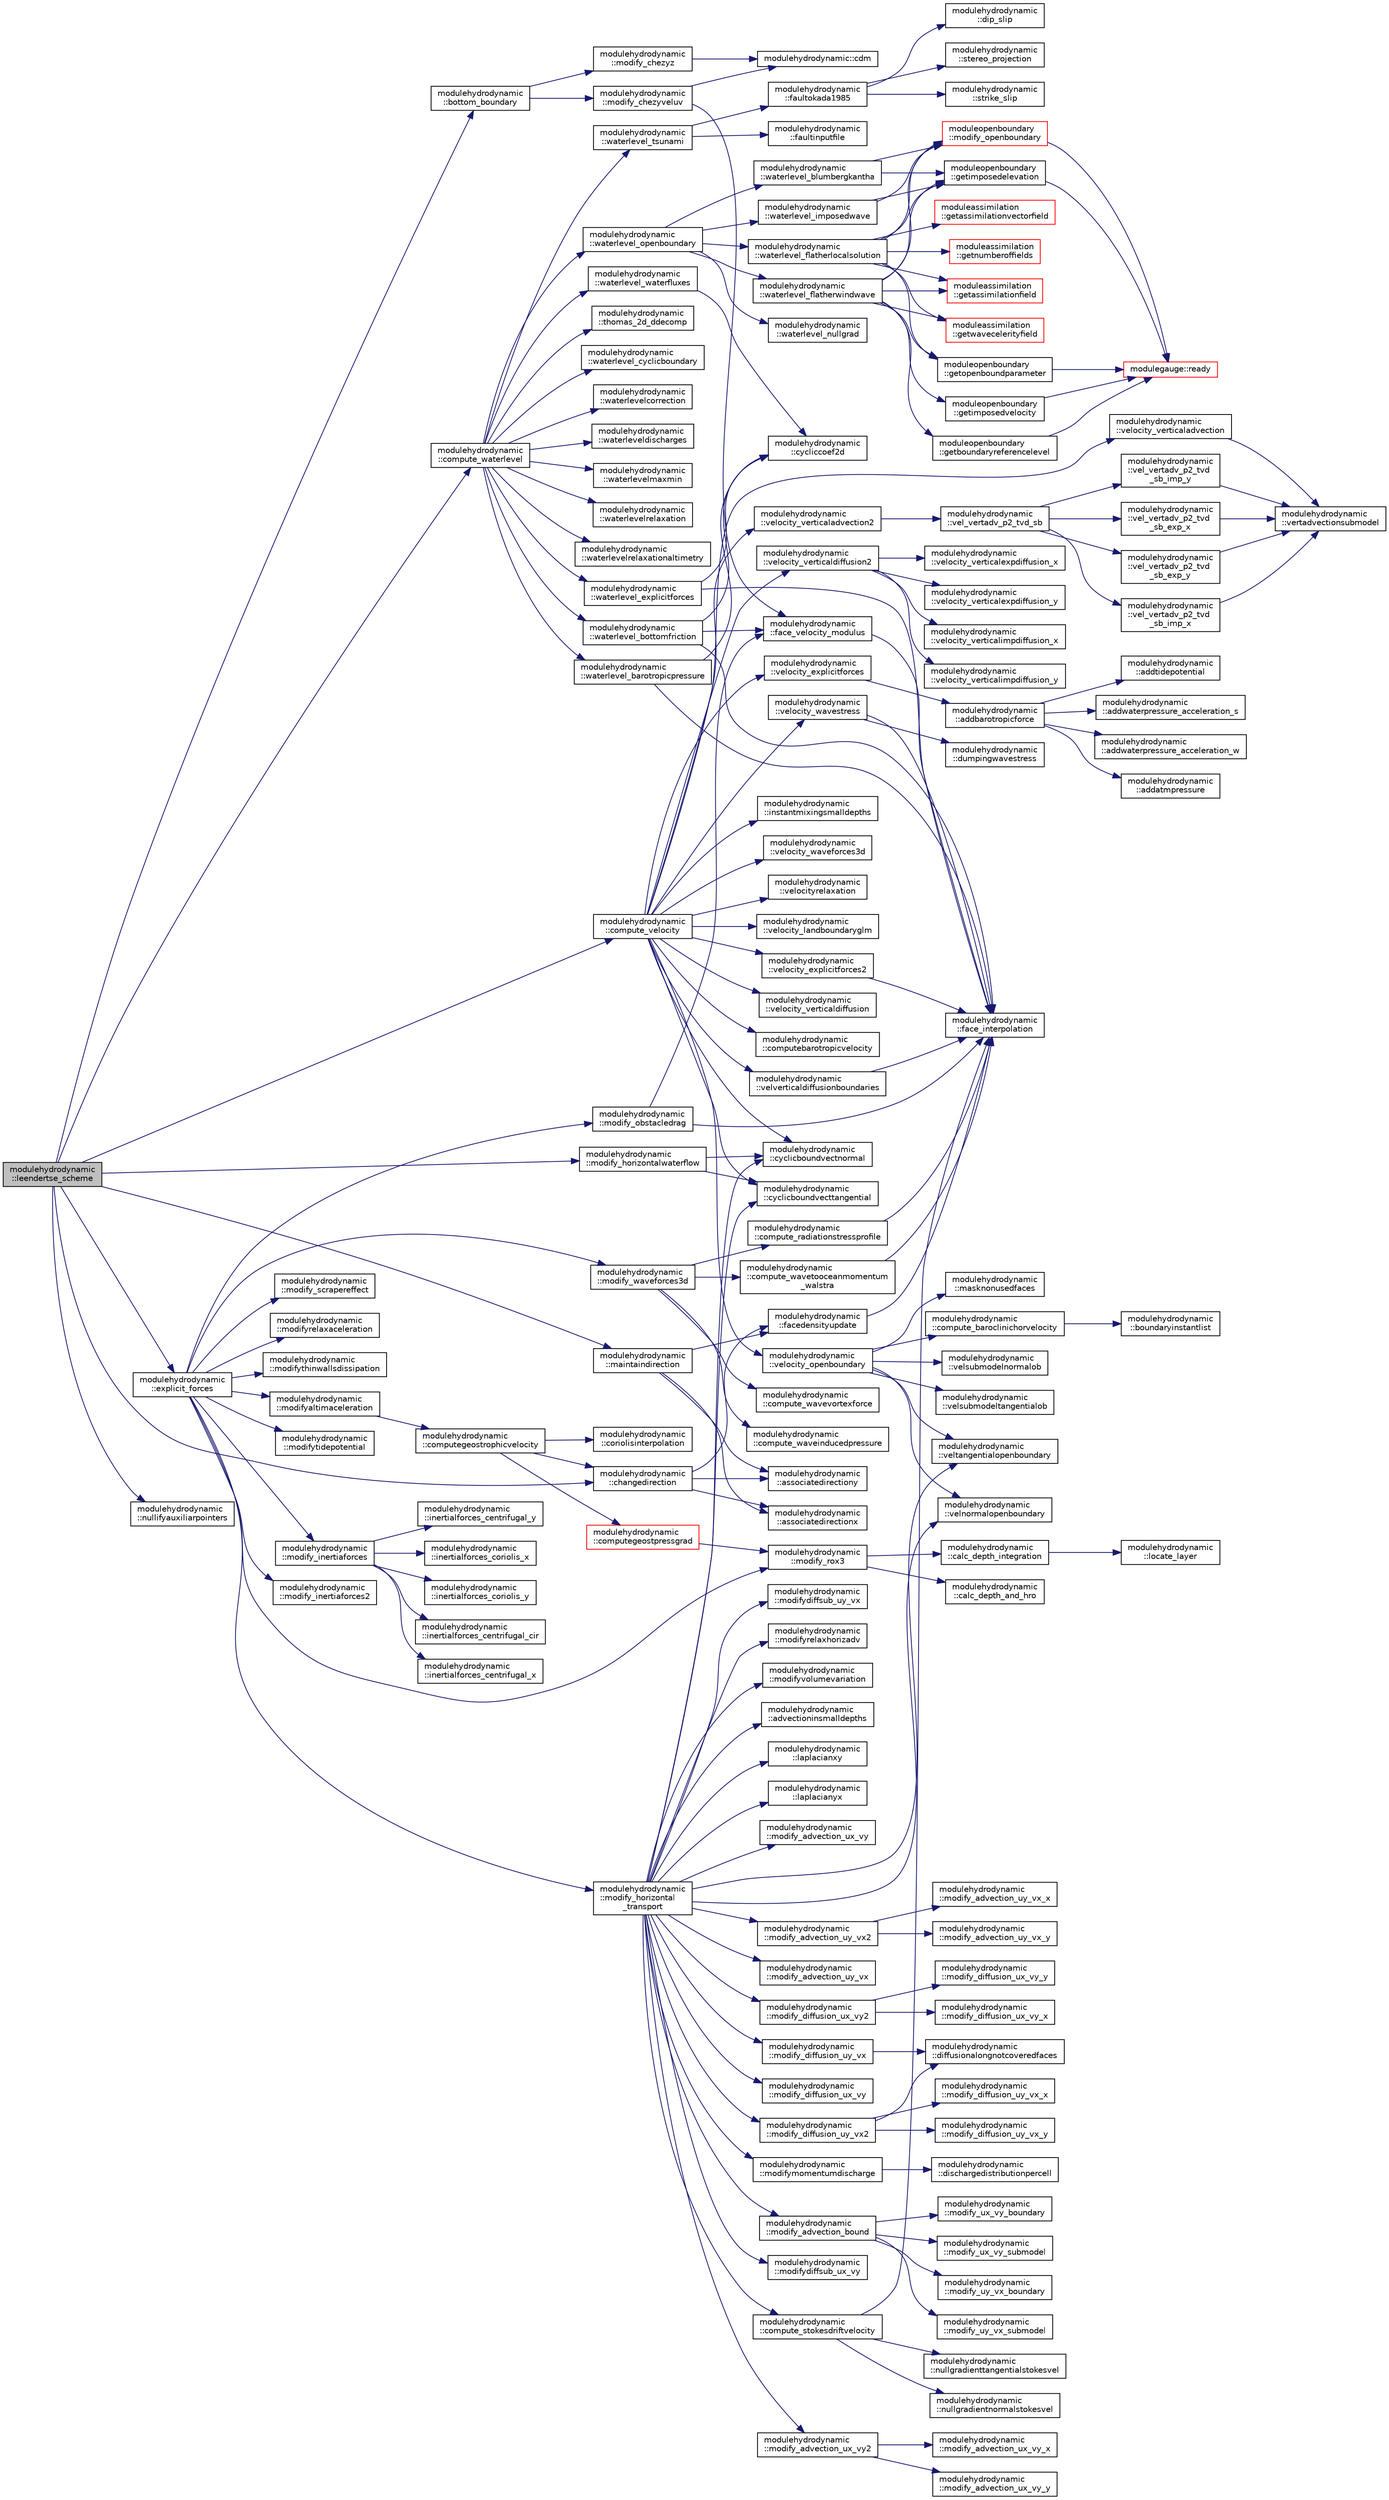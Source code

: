 digraph "modulehydrodynamic::leendertse_scheme"
{
 // LATEX_PDF_SIZE
  edge [fontname="Helvetica",fontsize="10",labelfontname="Helvetica",labelfontsize="10"];
  node [fontname="Helvetica",fontsize="10",shape=record];
  rankdir="LR";
  Node1 [label="modulehydrodynamic\l::leendertse_scheme",height=0.2,width=0.4,color="black", fillcolor="grey75", style="filled", fontcolor="black",tooltip=" "];
  Node1 -> Node2 [color="midnightblue",fontsize="10",style="solid",fontname="Helvetica"];
  Node2 [label="modulehydrodynamic\l::bottom_boundary",height=0.2,width=0.4,color="black", fillcolor="white", style="filled",URL="$namespacemodulehydrodynamic.html#a560d4076559adb32fe2884f63e0b13da",tooltip=" "];
  Node2 -> Node3 [color="midnightblue",fontsize="10",style="solid",fontname="Helvetica"];
  Node3 [label="modulehydrodynamic\l::modify_chezyveluv",height=0.2,width=0.4,color="black", fillcolor="white", style="filled",URL="$namespacemodulehydrodynamic.html#a8e14732a1f66519f456c093908a3ee4b",tooltip=" "];
  Node3 -> Node4 [color="midnightblue",fontsize="10",style="solid",fontname="Helvetica"];
  Node4 [label="modulehydrodynamic::cdm",height=0.2,width=0.4,color="black", fillcolor="white", style="filled",URL="$namespacemodulehydrodynamic.html#a5465756a3c0bc0b2789b8cbffd16ec64",tooltip=" "];
  Node3 -> Node5 [color="midnightblue",fontsize="10",style="solid",fontname="Helvetica"];
  Node5 [label="modulehydrodynamic\l::face_velocity_modulus",height=0.2,width=0.4,color="black", fillcolor="white", style="filled",URL="$namespacemodulehydrodynamic.html#a59e16bb385ccdef967139d17eb850973",tooltip=" "];
  Node5 -> Node6 [color="midnightblue",fontsize="10",style="solid",fontname="Helvetica"];
  Node6 [label="modulehydrodynamic\l::face_interpolation",height=0.2,width=0.4,color="black", fillcolor="white", style="filled",URL="$namespacemodulehydrodynamic.html#aeaeab24d9e7539d66950b61105ead64f",tooltip=" "];
  Node2 -> Node7 [color="midnightblue",fontsize="10",style="solid",fontname="Helvetica"];
  Node7 [label="modulehydrodynamic\l::modify_chezyz",height=0.2,width=0.4,color="black", fillcolor="white", style="filled",URL="$namespacemodulehydrodynamic.html#a4b8bde093197fe02063699036c456839",tooltip=" "];
  Node7 -> Node4 [color="midnightblue",fontsize="10",style="solid",fontname="Helvetica"];
  Node1 -> Node8 [color="midnightblue",fontsize="10",style="solid",fontname="Helvetica"];
  Node8 [label="modulehydrodynamic\l::changedirection",height=0.2,width=0.4,color="black", fillcolor="white", style="filled",URL="$namespacemodulehydrodynamic.html#a21da40cf926fb3d12ccc40743a115da6",tooltip=" "];
  Node8 -> Node9 [color="midnightblue",fontsize="10",style="solid",fontname="Helvetica"];
  Node9 [label="modulehydrodynamic\l::associatedirectionx",height=0.2,width=0.4,color="black", fillcolor="white", style="filled",URL="$namespacemodulehydrodynamic.html#a46e9869092f2ae2a7161f224fb8929e7",tooltip=" "];
  Node8 -> Node10 [color="midnightblue",fontsize="10",style="solid",fontname="Helvetica"];
  Node10 [label="modulehydrodynamic\l::associatedirectiony",height=0.2,width=0.4,color="black", fillcolor="white", style="filled",URL="$namespacemodulehydrodynamic.html#ad1dd8c0a50f0deaee0d084b9938b1361",tooltip=" "];
  Node8 -> Node11 [color="midnightblue",fontsize="10",style="solid",fontname="Helvetica"];
  Node11 [label="modulehydrodynamic\l::facedensityupdate",height=0.2,width=0.4,color="black", fillcolor="white", style="filled",URL="$namespacemodulehydrodynamic.html#a4f57ea10dc59c15002a9fd37b1d8497f",tooltip="Constructs Updates facedensity matrix."];
  Node11 -> Node6 [color="midnightblue",fontsize="10",style="solid",fontname="Helvetica"];
  Node1 -> Node12 [color="midnightblue",fontsize="10",style="solid",fontname="Helvetica"];
  Node12 [label="modulehydrodynamic\l::compute_velocity",height=0.2,width=0.4,color="black", fillcolor="white", style="filled",URL="$namespacemodulehydrodynamic.html#aba4d9045d33fdc1b7b6011fd3fbb9c28",tooltip=" "];
  Node12 -> Node13 [color="midnightblue",fontsize="10",style="solid",fontname="Helvetica"];
  Node13 [label="modulehydrodynamic\l::computebarotropicvelocity",height=0.2,width=0.4,color="black", fillcolor="white", style="filled",URL="$namespacemodulehydrodynamic.html#a4ced11a2f90a07418b9497e7e9b068b7",tooltip=" "];
  Node12 -> Node14 [color="midnightblue",fontsize="10",style="solid",fontname="Helvetica"];
  Node14 [label="modulehydrodynamic\l::cyclicboundvectnormal",height=0.2,width=0.4,color="black", fillcolor="white", style="filled",URL="$namespacemodulehydrodynamic.html#ab70188c3f183ae7e6142adec6d3ea9fe",tooltip=" "];
  Node12 -> Node15 [color="midnightblue",fontsize="10",style="solid",fontname="Helvetica"];
  Node15 [label="modulehydrodynamic\l::cyclicboundvecttangential",height=0.2,width=0.4,color="black", fillcolor="white", style="filled",URL="$namespacemodulehydrodynamic.html#a0d8c9bbfb63616e6ad93ba589923c7eb",tooltip=" "];
  Node12 -> Node16 [color="midnightblue",fontsize="10",style="solid",fontname="Helvetica"];
  Node16 [label="modulehydrodynamic\l::instantmixingsmalldepths",height=0.2,width=0.4,color="black", fillcolor="white", style="filled",URL="$namespacemodulehydrodynamic.html#a2237f44be04f4c5aeac0890ddec1ce4b",tooltip=" "];
  Node12 -> Node17 [color="midnightblue",fontsize="10",style="solid",fontname="Helvetica"];
  Node17 [label="modulehydrodynamic\l::velocity_explicitforces",height=0.2,width=0.4,color="black", fillcolor="white", style="filled",URL="$namespacemodulehydrodynamic.html#a2789c8c5f9e3e6838c5dda5c13dcd234",tooltip=" "];
  Node17 -> Node18 [color="midnightblue",fontsize="10",style="solid",fontname="Helvetica"];
  Node18 [label="modulehydrodynamic\l::addbarotropicforce",height=0.2,width=0.4,color="black", fillcolor="white", style="filled",URL="$namespacemodulehydrodynamic.html#ae560c34b494b7b4a8783efd438180a08",tooltip="Adds BarotropicForce to TiCoef_3D."];
  Node18 -> Node19 [color="midnightblue",fontsize="10",style="solid",fontname="Helvetica"];
  Node19 [label="modulehydrodynamic\l::addatmpressure",height=0.2,width=0.4,color="black", fillcolor="white", style="filled",URL="$namespacemodulehydrodynamic.html#a85caa8fe4b54ce7148efd60dea17b861",tooltip="Adds AddAtmPressure to TiCoef_3D."];
  Node18 -> Node20 [color="midnightblue",fontsize="10",style="solid",fontname="Helvetica"];
  Node20 [label="modulehydrodynamic\l::addtidepotential",height=0.2,width=0.4,color="black", fillcolor="white", style="filled",URL="$namespacemodulehydrodynamic.html#a36fd9cda678e1c201bbd1c3799ff4eed",tooltip="Adds TidePotential to TiCoef_3D."];
  Node18 -> Node21 [color="midnightblue",fontsize="10",style="solid",fontname="Helvetica"];
  Node21 [label="modulehydrodynamic\l::addwaterpressure_acceleration_s",height=0.2,width=0.4,color="black", fillcolor="white", style="filled",URL="$namespacemodulehydrodynamic.html#a82f7a85df20f89c08cae4ba223ef1017",tooltip="Adds AddWaterPressure_acceleration to TiCoef_3D - direction North-South."];
  Node18 -> Node22 [color="midnightblue",fontsize="10",style="solid",fontname="Helvetica"];
  Node22 [label="modulehydrodynamic\l::addwaterpressure_acceleration_w",height=0.2,width=0.4,color="black", fillcolor="white", style="filled",URL="$namespacemodulehydrodynamic.html#af93efcccfe0951d715ef774ff68d226b",tooltip="Adds AddWaterPressure_acceleration to TiCoef_3D - direction East-West."];
  Node12 -> Node23 [color="midnightblue",fontsize="10",style="solid",fontname="Helvetica"];
  Node23 [label="modulehydrodynamic\l::velocity_explicitforces2",height=0.2,width=0.4,color="black", fillcolor="white", style="filled",URL="$namespacemodulehydrodynamic.html#abd61f98643ce464fcbf206fc9a8051a9",tooltip=" "];
  Node23 -> Node6 [color="midnightblue",fontsize="10",style="solid",fontname="Helvetica"];
  Node12 -> Node24 [color="midnightblue",fontsize="10",style="solid",fontname="Helvetica"];
  Node24 [label="modulehydrodynamic\l::velocity_landboundaryglm",height=0.2,width=0.4,color="black", fillcolor="white", style="filled",URL="$namespacemodulehydrodynamic.html#a678adb3cd056a0f44a4c7ba6b7ba8544",tooltip=" "];
  Node12 -> Node25 [color="midnightblue",fontsize="10",style="solid",fontname="Helvetica"];
  Node25 [label="modulehydrodynamic\l::velocity_openboundary",height=0.2,width=0.4,color="black", fillcolor="white", style="filled",URL="$namespacemodulehydrodynamic.html#ad3f40e56e615a729156e48c10775bde3",tooltip=" "];
  Node25 -> Node26 [color="midnightblue",fontsize="10",style="solid",fontname="Helvetica"];
  Node26 [label="modulehydrodynamic\l::compute_baroclinichorvelocity",height=0.2,width=0.4,color="black", fillcolor="white", style="filled",URL="$namespacemodulehydrodynamic.html#a5548f1e73131ae2e60c1386848706e83",tooltip=" "];
  Node26 -> Node27 [color="midnightblue",fontsize="10",style="solid",fontname="Helvetica"];
  Node27 [label="modulehydrodynamic\l::boundaryinstantlist",height=0.2,width=0.4,color="black", fillcolor="white", style="filled",URL="$namespacemodulehydrodynamic.html#a1e87e450d8be8b7bee682d2ef22558f8",tooltip=" "];
  Node25 -> Node28 [color="midnightblue",fontsize="10",style="solid",fontname="Helvetica"];
  Node28 [label="modulehydrodynamic\l::masknonusedfaces",height=0.2,width=0.4,color="black", fillcolor="white", style="filled",URL="$namespacemodulehydrodynamic.html#ab4a3acec600d04e2afbf5acc7f68b642",tooltip=" "];
  Node25 -> Node29 [color="midnightblue",fontsize="10",style="solid",fontname="Helvetica"];
  Node29 [label="modulehydrodynamic\l::velnormalopenboundary",height=0.2,width=0.4,color="black", fillcolor="white", style="filled",URL="$namespacemodulehydrodynamic.html#af23df453cb52dbe604e896aba3b572aa",tooltip=" "];
  Node25 -> Node30 [color="midnightblue",fontsize="10",style="solid",fontname="Helvetica"];
  Node30 [label="modulehydrodynamic\l::velsubmodelnormalob",height=0.2,width=0.4,color="black", fillcolor="white", style="filled",URL="$namespacemodulehydrodynamic.html#aca265830a6a43d55606480ef5abdb2af",tooltip=" "];
  Node25 -> Node31 [color="midnightblue",fontsize="10",style="solid",fontname="Helvetica"];
  Node31 [label="modulehydrodynamic\l::velsubmodeltangentialob",height=0.2,width=0.4,color="black", fillcolor="white", style="filled",URL="$namespacemodulehydrodynamic.html#ac476fd6c2f59116c8cbcbed954fdbc5f",tooltip=" "];
  Node25 -> Node32 [color="midnightblue",fontsize="10",style="solid",fontname="Helvetica"];
  Node32 [label="modulehydrodynamic\l::veltangentialopenboundary",height=0.2,width=0.4,color="black", fillcolor="white", style="filled",URL="$namespacemodulehydrodynamic.html#a0be051dfb2855eb7014145fceaa64075",tooltip=" "];
  Node12 -> Node33 [color="midnightblue",fontsize="10",style="solid",fontname="Helvetica"];
  Node33 [label="modulehydrodynamic\l::velocity_verticaladvection",height=0.2,width=0.4,color="black", fillcolor="white", style="filled",URL="$namespacemodulehydrodynamic.html#ac07b9cc801de5e329ae0bf6d2bc4783b",tooltip=" "];
  Node33 -> Node34 [color="midnightblue",fontsize="10",style="solid",fontname="Helvetica"];
  Node34 [label="modulehydrodynamic\l::vertadvectionsubmodel",height=0.2,width=0.4,color="black", fillcolor="white", style="filled",URL="$namespacemodulehydrodynamic.html#a514294a37adf9ce3b21a6817c7a86ae1",tooltip=" "];
  Node12 -> Node35 [color="midnightblue",fontsize="10",style="solid",fontname="Helvetica"];
  Node35 [label="modulehydrodynamic\l::velocity_verticaladvection2",height=0.2,width=0.4,color="black", fillcolor="white", style="filled",URL="$namespacemodulehydrodynamic.html#afa0606ff5f3ca74cfea949891a5bbfc9",tooltip=" "];
  Node35 -> Node36 [color="midnightblue",fontsize="10",style="solid",fontname="Helvetica"];
  Node36 [label="modulehydrodynamic\l::vel_vertadv_p2_tvd_sb",height=0.2,width=0.4,color="black", fillcolor="white", style="filled",URL="$namespacemodulehydrodynamic.html#aa35561ded10bdb8154447c57ff39764d",tooltip=" "];
  Node36 -> Node37 [color="midnightblue",fontsize="10",style="solid",fontname="Helvetica"];
  Node37 [label="modulehydrodynamic\l::vel_vertadv_p2_tvd\l_sb_exp_x",height=0.2,width=0.4,color="black", fillcolor="white", style="filled",URL="$namespacemodulehydrodynamic.html#a3abe7a02a85c5c6e420c7466b6777e83",tooltip=" "];
  Node37 -> Node34 [color="midnightblue",fontsize="10",style="solid",fontname="Helvetica"];
  Node36 -> Node38 [color="midnightblue",fontsize="10",style="solid",fontname="Helvetica"];
  Node38 [label="modulehydrodynamic\l::vel_vertadv_p2_tvd\l_sb_exp_y",height=0.2,width=0.4,color="black", fillcolor="white", style="filled",URL="$namespacemodulehydrodynamic.html#aa09ded8a50ed7f877215696a2d44563a",tooltip=" "];
  Node38 -> Node34 [color="midnightblue",fontsize="10",style="solid",fontname="Helvetica"];
  Node36 -> Node39 [color="midnightblue",fontsize="10",style="solid",fontname="Helvetica"];
  Node39 [label="modulehydrodynamic\l::vel_vertadv_p2_tvd\l_sb_imp_x",height=0.2,width=0.4,color="black", fillcolor="white", style="filled",URL="$namespacemodulehydrodynamic.html#a31c20cf81a61bfdb78247ab522b59d2a",tooltip=" "];
  Node39 -> Node34 [color="midnightblue",fontsize="10",style="solid",fontname="Helvetica"];
  Node36 -> Node40 [color="midnightblue",fontsize="10",style="solid",fontname="Helvetica"];
  Node40 [label="modulehydrodynamic\l::vel_vertadv_p2_tvd\l_sb_imp_y",height=0.2,width=0.4,color="black", fillcolor="white", style="filled",URL="$namespacemodulehydrodynamic.html#a01cd2c2ae7113e84b46cfed04311be92",tooltip=" "];
  Node40 -> Node34 [color="midnightblue",fontsize="10",style="solid",fontname="Helvetica"];
  Node12 -> Node41 [color="midnightblue",fontsize="10",style="solid",fontname="Helvetica"];
  Node41 [label="modulehydrodynamic\l::velocity_verticaldiffusion",height=0.2,width=0.4,color="black", fillcolor="white", style="filled",URL="$namespacemodulehydrodynamic.html#adb227f6b4fa5a958b2dd2061dbfcb22d",tooltip=" "];
  Node12 -> Node42 [color="midnightblue",fontsize="10",style="solid",fontname="Helvetica"];
  Node42 [label="modulehydrodynamic\l::velocity_verticaldiffusion2",height=0.2,width=0.4,color="black", fillcolor="white", style="filled",URL="$namespacemodulehydrodynamic.html#a316d0cd95ae2df1e689b4c5f7cd4db26",tooltip=" "];
  Node42 -> Node43 [color="midnightblue",fontsize="10",style="solid",fontname="Helvetica"];
  Node43 [label="modulehydrodynamic\l::velocity_verticalexpdiffusion_x",height=0.2,width=0.4,color="black", fillcolor="white", style="filled",URL="$namespacemodulehydrodynamic.html#a8e24696fc2dbaa5d085e58447e1fcbb3",tooltip=" "];
  Node42 -> Node44 [color="midnightblue",fontsize="10",style="solid",fontname="Helvetica"];
  Node44 [label="modulehydrodynamic\l::velocity_verticalexpdiffusion_y",height=0.2,width=0.4,color="black", fillcolor="white", style="filled",URL="$namespacemodulehydrodynamic.html#aa8e33fb439a524d36e71fae09425d824",tooltip=" "];
  Node42 -> Node45 [color="midnightblue",fontsize="10",style="solid",fontname="Helvetica"];
  Node45 [label="modulehydrodynamic\l::velocity_verticalimpdiffusion_x",height=0.2,width=0.4,color="black", fillcolor="white", style="filled",URL="$namespacemodulehydrodynamic.html#a7b3551cb8e8ac99602a6ba34d58083a5",tooltip=" "];
  Node42 -> Node46 [color="midnightblue",fontsize="10",style="solid",fontname="Helvetica"];
  Node46 [label="modulehydrodynamic\l::velocity_verticalimpdiffusion_y",height=0.2,width=0.4,color="black", fillcolor="white", style="filled",URL="$namespacemodulehydrodynamic.html#a589cb99ff718571e270c60116aea1391",tooltip=" "];
  Node12 -> Node47 [color="midnightblue",fontsize="10",style="solid",fontname="Helvetica"];
  Node47 [label="modulehydrodynamic\l::velocity_waveforces3d",height=0.2,width=0.4,color="black", fillcolor="white", style="filled",URL="$namespacemodulehydrodynamic.html#a7cadc35d4f0e4955a2d416039a2a2d18",tooltip=" "];
  Node12 -> Node48 [color="midnightblue",fontsize="10",style="solid",fontname="Helvetica"];
  Node48 [label="modulehydrodynamic\l::velocity_wavestress",height=0.2,width=0.4,color="black", fillcolor="white", style="filled",URL="$namespacemodulehydrodynamic.html#ad5e5fda7c09616794f5a3e2d1a317161",tooltip=" "];
  Node48 -> Node49 [color="midnightblue",fontsize="10",style="solid",fontname="Helvetica"];
  Node49 [label="modulehydrodynamic\l::dumpingwavestress",height=0.2,width=0.4,color="black", fillcolor="white", style="filled",URL="$namespacemodulehydrodynamic.html#ab02a05bbd39bd69a28f6f8f585e49eb4",tooltip=" "];
  Node48 -> Node6 [color="midnightblue",fontsize="10",style="solid",fontname="Helvetica"];
  Node12 -> Node50 [color="midnightblue",fontsize="10",style="solid",fontname="Helvetica"];
  Node50 [label="modulehydrodynamic\l::velocityrelaxation",height=0.2,width=0.4,color="black", fillcolor="white", style="filled",URL="$namespacemodulehydrodynamic.html#a3011a9be54d29dbb8d387a2253b36ab3",tooltip=" "];
  Node12 -> Node51 [color="midnightblue",fontsize="10",style="solid",fontname="Helvetica"];
  Node51 [label="modulehydrodynamic\l::velverticaldiffusionboundaries",height=0.2,width=0.4,color="black", fillcolor="white", style="filled",URL="$namespacemodulehydrodynamic.html#a10da15941f53c4274a4bfa5fec56a6ad",tooltip=" "];
  Node51 -> Node6 [color="midnightblue",fontsize="10",style="solid",fontname="Helvetica"];
  Node1 -> Node52 [color="midnightblue",fontsize="10",style="solid",fontname="Helvetica"];
  Node52 [label="modulehydrodynamic\l::compute_waterlevel",height=0.2,width=0.4,color="black", fillcolor="white", style="filled",URL="$namespacemodulehydrodynamic.html#abe745b3932a59db4111fe2798a0c335d",tooltip=" "];
  Node52 -> Node53 [color="midnightblue",fontsize="10",style="solid",fontname="Helvetica"];
  Node53 [label="modulehydrodynamic\l::thomas_2d_ddecomp",height=0.2,width=0.4,color="black", fillcolor="white", style="filled",URL="$namespacemodulehydrodynamic.html#ac03117b3b11b92ebf56eb60fad884b0b",tooltip=" "];
  Node52 -> Node54 [color="midnightblue",fontsize="10",style="solid",fontname="Helvetica"];
  Node54 [label="modulehydrodynamic\l::waterlevel_barotropicpressure",height=0.2,width=0.4,color="black", fillcolor="white", style="filled",URL="$namespacemodulehydrodynamic.html#a5e6cdcb5121c8a2db4d545b07bfd4d73",tooltip=" "];
  Node54 -> Node55 [color="midnightblue",fontsize="10",style="solid",fontname="Helvetica"];
  Node55 [label="modulehydrodynamic\l::cycliccoef2d",height=0.2,width=0.4,color="black", fillcolor="white", style="filled",URL="$namespacemodulehydrodynamic.html#a51f796ba1d401f24370c5f9dd5ec71ae",tooltip=" "];
  Node54 -> Node6 [color="midnightblue",fontsize="10",style="solid",fontname="Helvetica"];
  Node52 -> Node56 [color="midnightblue",fontsize="10",style="solid",fontname="Helvetica"];
  Node56 [label="modulehydrodynamic\l::waterlevel_bottomfriction",height=0.2,width=0.4,color="black", fillcolor="white", style="filled",URL="$namespacemodulehydrodynamic.html#ae585f218a774bfbfdd6f830f47de4d2a",tooltip=" "];
  Node56 -> Node55 [color="midnightblue",fontsize="10",style="solid",fontname="Helvetica"];
  Node56 -> Node6 [color="midnightblue",fontsize="10",style="solid",fontname="Helvetica"];
  Node56 -> Node5 [color="midnightblue",fontsize="10",style="solid",fontname="Helvetica"];
  Node52 -> Node57 [color="midnightblue",fontsize="10",style="solid",fontname="Helvetica"];
  Node57 [label="modulehydrodynamic\l::waterlevel_cyclicboundary",height=0.2,width=0.4,color="black", fillcolor="white", style="filled",URL="$namespacemodulehydrodynamic.html#a07cbcb571bac038116c36df1b277df63",tooltip=" "];
  Node52 -> Node58 [color="midnightblue",fontsize="10",style="solid",fontname="Helvetica"];
  Node58 [label="modulehydrodynamic\l::waterlevel_explicitforces",height=0.2,width=0.4,color="black", fillcolor="white", style="filled",URL="$namespacemodulehydrodynamic.html#a8f55c0f844c6c92f25d99d0c16b764df",tooltip=" "];
  Node58 -> Node55 [color="midnightblue",fontsize="10",style="solid",fontname="Helvetica"];
  Node58 -> Node6 [color="midnightblue",fontsize="10",style="solid",fontname="Helvetica"];
  Node52 -> Node59 [color="midnightblue",fontsize="10",style="solid",fontname="Helvetica"];
  Node59 [label="modulehydrodynamic\l::waterlevel_openboundary",height=0.2,width=0.4,color="black", fillcolor="white", style="filled",URL="$namespacemodulehydrodynamic.html#abc3f56e92d973f39a2bde89ee0ee561f",tooltip=" "];
  Node59 -> Node60 [color="midnightblue",fontsize="10",style="solid",fontname="Helvetica"];
  Node60 [label="modulehydrodynamic\l::waterlevel_blumbergkantha",height=0.2,width=0.4,color="black", fillcolor="white", style="filled",URL="$namespacemodulehydrodynamic.html#ae5c38adbe04a8331efddb3eb147a9de3",tooltip=" "];
  Node60 -> Node61 [color="midnightblue",fontsize="10",style="solid",fontname="Helvetica"];
  Node61 [label="moduleopenboundary\l::getimposedelevation",height=0.2,width=0.4,color="black", fillcolor="white", style="filled",URL="$namespacemoduleopenboundary.html#a620ec04ba9bf0bef4684a93c01e856e3",tooltip=" "];
  Node61 -> Node62 [color="midnightblue",fontsize="10",style="solid",fontname="Helvetica"];
  Node62 [label="modulegauge::ready",height=0.2,width=0.4,color="red", fillcolor="white", style="filled",URL="$namespacemodulegauge.html#a8ece20a220d6beae6919846687d6fe8f",tooltip=" "];
  Node60 -> Node64 [color="midnightblue",fontsize="10",style="solid",fontname="Helvetica"];
  Node64 [label="moduleopenboundary\l::modify_openboundary",height=0.2,width=0.4,color="red", fillcolor="white", style="filled",URL="$namespacemoduleopenboundary.html#ab4eb76c328f66777a2d624134933208e",tooltip=" "];
  Node64 -> Node62 [color="midnightblue",fontsize="10",style="solid",fontname="Helvetica"];
  Node59 -> Node112 [color="midnightblue",fontsize="10",style="solid",fontname="Helvetica"];
  Node112 [label="modulehydrodynamic\l::waterlevel_flatherlocalsolution",height=0.2,width=0.4,color="black", fillcolor="white", style="filled",URL="$namespacemodulehydrodynamic.html#a9e27696e9df4a46aae637e4ecb5bb626",tooltip=" "];
  Node112 -> Node113 [color="midnightblue",fontsize="10",style="solid",fontname="Helvetica"];
  Node113 [label="moduleassimilation\l::getassimilationfield",height=0.2,width=0.4,color="red", fillcolor="white", style="filled",URL="$namespacemoduleassimilation.html#abd0c368d410f21d94571c796df0d78c5",tooltip=" "];
  Node112 -> Node120 [color="midnightblue",fontsize="10",style="solid",fontname="Helvetica"];
  Node120 [label="moduleassimilation\l::getassimilationvectorfield",height=0.2,width=0.4,color="red", fillcolor="white", style="filled",URL="$namespacemoduleassimilation.html#a975b67c99f7210685408b97a30aef1ff",tooltip=" "];
  Node112 -> Node61 [color="midnightblue",fontsize="10",style="solid",fontname="Helvetica"];
  Node112 -> Node122 [color="midnightblue",fontsize="10",style="solid",fontname="Helvetica"];
  Node122 [label="moduleassimilation\l::getnumberoffields",height=0.2,width=0.4,color="red", fillcolor="white", style="filled",URL="$namespacemoduleassimilation.html#aea7807de0a1c100aea360d7f4a30e2e5",tooltip=" "];
  Node112 -> Node124 [color="midnightblue",fontsize="10",style="solid",fontname="Helvetica"];
  Node124 [label="moduleopenboundary\l::getopenboundparameter",height=0.2,width=0.4,color="black", fillcolor="white", style="filled",URL="$namespacemoduleopenboundary.html#af306d4464c6cbd29390136a8103d1a2e",tooltip=" "];
  Node124 -> Node62 [color="midnightblue",fontsize="10",style="solid",fontname="Helvetica"];
  Node112 -> Node125 [color="midnightblue",fontsize="10",style="solid",fontname="Helvetica"];
  Node125 [label="moduleassimilation\l::getwavecelerityfield",height=0.2,width=0.4,color="red", fillcolor="white", style="filled",URL="$namespacemoduleassimilation.html#ae45ed729fac9768fcf97b5c5262c471a",tooltip=" "];
  Node112 -> Node64 [color="midnightblue",fontsize="10",style="solid",fontname="Helvetica"];
  Node59 -> Node126 [color="midnightblue",fontsize="10",style="solid",fontname="Helvetica"];
  Node126 [label="modulehydrodynamic\l::waterlevel_flatherwindwave",height=0.2,width=0.4,color="black", fillcolor="white", style="filled",URL="$namespacemodulehydrodynamic.html#aa36b2a7f404946cca85cc210b1e51696",tooltip=" "];
  Node126 -> Node113 [color="midnightblue",fontsize="10",style="solid",fontname="Helvetica"];
  Node126 -> Node127 [color="midnightblue",fontsize="10",style="solid",fontname="Helvetica"];
  Node127 [label="moduleopenboundary\l::getboundaryreferencelevel",height=0.2,width=0.4,color="black", fillcolor="white", style="filled",URL="$namespacemoduleopenboundary.html#a26e04e1ec6a8b2b4481ebb096e1c36b1",tooltip=" "];
  Node127 -> Node62 [color="midnightblue",fontsize="10",style="solid",fontname="Helvetica"];
  Node126 -> Node61 [color="midnightblue",fontsize="10",style="solid",fontname="Helvetica"];
  Node126 -> Node128 [color="midnightblue",fontsize="10",style="solid",fontname="Helvetica"];
  Node128 [label="moduleopenboundary\l::getimposedvelocity",height=0.2,width=0.4,color="black", fillcolor="white", style="filled",URL="$namespacemoduleopenboundary.html#a4770186a431ef5de9034a0b7eb410c43",tooltip=" "];
  Node128 -> Node62 [color="midnightblue",fontsize="10",style="solid",fontname="Helvetica"];
  Node126 -> Node124 [color="midnightblue",fontsize="10",style="solid",fontname="Helvetica"];
  Node126 -> Node125 [color="midnightblue",fontsize="10",style="solid",fontname="Helvetica"];
  Node126 -> Node64 [color="midnightblue",fontsize="10",style="solid",fontname="Helvetica"];
  Node59 -> Node129 [color="midnightblue",fontsize="10",style="solid",fontname="Helvetica"];
  Node129 [label="modulehydrodynamic\l::waterlevel_imposedwave",height=0.2,width=0.4,color="black", fillcolor="white", style="filled",URL="$namespacemodulehydrodynamic.html#a25549ff328b3933642ae5a9112a7d2ba",tooltip=" "];
  Node129 -> Node61 [color="midnightblue",fontsize="10",style="solid",fontname="Helvetica"];
  Node129 -> Node64 [color="midnightblue",fontsize="10",style="solid",fontname="Helvetica"];
  Node59 -> Node130 [color="midnightblue",fontsize="10",style="solid",fontname="Helvetica"];
  Node130 [label="modulehydrodynamic\l::waterlevel_nullgrad",height=0.2,width=0.4,color="black", fillcolor="white", style="filled",URL="$namespacemodulehydrodynamic.html#a3a81c2f0eddf64c038d5a82241029379",tooltip=" "];
  Node52 -> Node131 [color="midnightblue",fontsize="10",style="solid",fontname="Helvetica"];
  Node131 [label="modulehydrodynamic\l::waterlevel_tsunami",height=0.2,width=0.4,color="black", fillcolor="white", style="filled",URL="$namespacemodulehydrodynamic.html#af4cd55d170e7b64149a737b5bbe9951c",tooltip=" "];
  Node131 -> Node132 [color="midnightblue",fontsize="10",style="solid",fontname="Helvetica"];
  Node132 [label="modulehydrodynamic\l::faultinputfile",height=0.2,width=0.4,color="black", fillcolor="white", style="filled",URL="$namespacemodulehydrodynamic.html#a639b9213d8587d0f1a43c4b8f842d43f",tooltip=" "];
  Node131 -> Node133 [color="midnightblue",fontsize="10",style="solid",fontname="Helvetica"];
  Node133 [label="modulehydrodynamic\l::faultokada1985",height=0.2,width=0.4,color="black", fillcolor="white", style="filled",URL="$namespacemodulehydrodynamic.html#af90f1292b4b75aa67f18563e3030e056",tooltip=" "];
  Node133 -> Node134 [color="midnightblue",fontsize="10",style="solid",fontname="Helvetica"];
  Node134 [label="modulehydrodynamic\l::dip_slip",height=0.2,width=0.4,color="black", fillcolor="white", style="filled",URL="$namespacemodulehydrodynamic.html#a95f2fab061ef070b4278d48f1e7028e2",tooltip=" "];
  Node133 -> Node135 [color="midnightblue",fontsize="10",style="solid",fontname="Helvetica"];
  Node135 [label="modulehydrodynamic\l::stereo_projection",height=0.2,width=0.4,color="black", fillcolor="white", style="filled",URL="$namespacemodulehydrodynamic.html#a1d685e489f857af3dd0c69835d0b081d",tooltip=" "];
  Node133 -> Node136 [color="midnightblue",fontsize="10",style="solid",fontname="Helvetica"];
  Node136 [label="modulehydrodynamic\l::strike_slip",height=0.2,width=0.4,color="black", fillcolor="white", style="filled",URL="$namespacemodulehydrodynamic.html#a38a2568403edbdf1d10000f553f39252",tooltip=" "];
  Node52 -> Node137 [color="midnightblue",fontsize="10",style="solid",fontname="Helvetica"];
  Node137 [label="modulehydrodynamic\l::waterlevel_waterfluxes",height=0.2,width=0.4,color="black", fillcolor="white", style="filled",URL="$namespacemodulehydrodynamic.html#a592aa79c419a6f5815c5df5a4b4548a9",tooltip=" "];
  Node137 -> Node55 [color="midnightblue",fontsize="10",style="solid",fontname="Helvetica"];
  Node52 -> Node138 [color="midnightblue",fontsize="10",style="solid",fontname="Helvetica"];
  Node138 [label="modulehydrodynamic\l::waterlevelcorrection",height=0.2,width=0.4,color="black", fillcolor="white", style="filled",URL="$namespacemodulehydrodynamic.html#a1adc02badc9c5130d372cfb28e43f796",tooltip=" "];
  Node52 -> Node139 [color="midnightblue",fontsize="10",style="solid",fontname="Helvetica"];
  Node139 [label="modulehydrodynamic\l::waterleveldischarges",height=0.2,width=0.4,color="black", fillcolor="white", style="filled",URL="$namespacemodulehydrodynamic.html#a644daa49a5aa05490db0fd5dae3af00c",tooltip=" "];
  Node52 -> Node140 [color="midnightblue",fontsize="10",style="solid",fontname="Helvetica"];
  Node140 [label="modulehydrodynamic\l::waterlevelmaxmin",height=0.2,width=0.4,color="black", fillcolor="white", style="filled",URL="$namespacemodulehydrodynamic.html#a4c31b8fb87415bace90b12dd41376ef4",tooltip=" "];
  Node52 -> Node141 [color="midnightblue",fontsize="10",style="solid",fontname="Helvetica"];
  Node141 [label="modulehydrodynamic\l::waterlevelrelaxation",height=0.2,width=0.4,color="black", fillcolor="white", style="filled",URL="$namespacemodulehydrodynamic.html#af6e5fcf3d54f676a11ab22c650353cef",tooltip=" "];
  Node52 -> Node142 [color="midnightblue",fontsize="10",style="solid",fontname="Helvetica"];
  Node142 [label="modulehydrodynamic\l::waterlevelrelaxationaltimetry",height=0.2,width=0.4,color="black", fillcolor="white", style="filled",URL="$namespacemodulehydrodynamic.html#aaf7d95cf12308ea359a620a3f357b5c5",tooltip=" "];
  Node1 -> Node143 [color="midnightblue",fontsize="10",style="solid",fontname="Helvetica"];
  Node143 [label="modulehydrodynamic\l::explicit_forces",height=0.2,width=0.4,color="black", fillcolor="white", style="filled",URL="$namespacemodulehydrodynamic.html#a789f1e7896025efc57bee4107cc31422",tooltip=" "];
  Node143 -> Node144 [color="midnightblue",fontsize="10",style="solid",fontname="Helvetica"];
  Node144 [label="modulehydrodynamic\l::modify_horizontal\l_transport",height=0.2,width=0.4,color="black", fillcolor="white", style="filled",URL="$namespacemodulehydrodynamic.html#a4bfe52cf1e114fade20b4037cfdf542a",tooltip=" "];
  Node144 -> Node145 [color="midnightblue",fontsize="10",style="solid",fontname="Helvetica"];
  Node145 [label="modulehydrodynamic\l::advectioninsmalldepths",height=0.2,width=0.4,color="black", fillcolor="white", style="filled",URL="$namespacemodulehydrodynamic.html#afb548a927ee2fd2189deebf674794975",tooltip=" "];
  Node144 -> Node146 [color="midnightblue",fontsize="10",style="solid",fontname="Helvetica"];
  Node146 [label="modulehydrodynamic\l::compute_stokesdriftvelocity",height=0.2,width=0.4,color="black", fillcolor="white", style="filled",URL="$namespacemodulehydrodynamic.html#aa9d607cb819115ecbd2eaade1767926c",tooltip=" "];
  Node146 -> Node6 [color="midnightblue",fontsize="10",style="solid",fontname="Helvetica"];
  Node146 -> Node147 [color="midnightblue",fontsize="10",style="solid",fontname="Helvetica"];
  Node147 [label="modulehydrodynamic\l::nullgradientnormalstokesvel",height=0.2,width=0.4,color="black", fillcolor="white", style="filled",URL="$namespacemodulehydrodynamic.html#a4ecf50b9477e7ba12adebe7aef0435c9",tooltip=" "];
  Node146 -> Node148 [color="midnightblue",fontsize="10",style="solid",fontname="Helvetica"];
  Node148 [label="modulehydrodynamic\l::nullgradienttangentialstokesvel",height=0.2,width=0.4,color="black", fillcolor="white", style="filled",URL="$namespacemodulehydrodynamic.html#a0b72f75ffb8470f241904b141a68198e",tooltip=" "];
  Node144 -> Node14 [color="midnightblue",fontsize="10",style="solid",fontname="Helvetica"];
  Node144 -> Node15 [color="midnightblue",fontsize="10",style="solid",fontname="Helvetica"];
  Node144 -> Node149 [color="midnightblue",fontsize="10",style="solid",fontname="Helvetica"];
  Node149 [label="modulehydrodynamic\l::laplacianxy",height=0.2,width=0.4,color="black", fillcolor="white", style="filled",URL="$namespacemodulehydrodynamic.html#ace3608af017892be075e4a7361ccedb6",tooltip=" "];
  Node144 -> Node150 [color="midnightblue",fontsize="10",style="solid",fontname="Helvetica"];
  Node150 [label="modulehydrodynamic\l::laplacianyx",height=0.2,width=0.4,color="black", fillcolor="white", style="filled",URL="$namespacemodulehydrodynamic.html#a24dd92fa72c14784cca1137f274f1cbd",tooltip=" "];
  Node144 -> Node151 [color="midnightblue",fontsize="10",style="solid",fontname="Helvetica"];
  Node151 [label="modulehydrodynamic\l::modify_advection_bound",height=0.2,width=0.4,color="black", fillcolor="white", style="filled",URL="$namespacemodulehydrodynamic.html#a07085db86ddaf25769704243d0003e91",tooltip=" "];
  Node151 -> Node152 [color="midnightblue",fontsize="10",style="solid",fontname="Helvetica"];
  Node152 [label="modulehydrodynamic\l::modify_ux_vy_boundary",height=0.2,width=0.4,color="black", fillcolor="white", style="filled",URL="$namespacemodulehydrodynamic.html#aa6b040cc956589c18c71f8802c0239ed",tooltip=" "];
  Node151 -> Node153 [color="midnightblue",fontsize="10",style="solid",fontname="Helvetica"];
  Node153 [label="modulehydrodynamic\l::modify_ux_vy_submodel",height=0.2,width=0.4,color="black", fillcolor="white", style="filled",URL="$namespacemodulehydrodynamic.html#a6396fb9a63198209bc95000bda6ab5fc",tooltip=" "];
  Node151 -> Node154 [color="midnightblue",fontsize="10",style="solid",fontname="Helvetica"];
  Node154 [label="modulehydrodynamic\l::modify_uy_vx_boundary",height=0.2,width=0.4,color="black", fillcolor="white", style="filled",URL="$namespacemodulehydrodynamic.html#a39fedec790eef204c11688a4105fcfc1",tooltip=" "];
  Node151 -> Node155 [color="midnightblue",fontsize="10",style="solid",fontname="Helvetica"];
  Node155 [label="modulehydrodynamic\l::modify_uy_vx_submodel",height=0.2,width=0.4,color="black", fillcolor="white", style="filled",URL="$namespacemodulehydrodynamic.html#afcaf5434809b23ffd61b09505bfda4f4",tooltip=" "];
  Node144 -> Node156 [color="midnightblue",fontsize="10",style="solid",fontname="Helvetica"];
  Node156 [label="modulehydrodynamic\l::modify_advection_ux_vy",height=0.2,width=0.4,color="black", fillcolor="white", style="filled",URL="$namespacemodulehydrodynamic.html#af43a9493ede9bd9769c3084aeeb523f8",tooltip=" "];
  Node144 -> Node157 [color="midnightblue",fontsize="10",style="solid",fontname="Helvetica"];
  Node157 [label="modulehydrodynamic\l::modify_advection_ux_vy2",height=0.2,width=0.4,color="black", fillcolor="white", style="filled",URL="$namespacemodulehydrodynamic.html#ae42183f0c1d086f859e7d3d9ee46eac2",tooltip=" "];
  Node157 -> Node158 [color="midnightblue",fontsize="10",style="solid",fontname="Helvetica"];
  Node158 [label="modulehydrodynamic\l::modify_advection_ux_vy_x",height=0.2,width=0.4,color="black", fillcolor="white", style="filled",URL="$namespacemodulehydrodynamic.html#a4138049b8cc7157967994415971ae5d8",tooltip=" "];
  Node157 -> Node159 [color="midnightblue",fontsize="10",style="solid",fontname="Helvetica"];
  Node159 [label="modulehydrodynamic\l::modify_advection_ux_vy_y",height=0.2,width=0.4,color="black", fillcolor="white", style="filled",URL="$namespacemodulehydrodynamic.html#a7b3dbfbcf5e5b17c0126cdd59abf9b91",tooltip=" "];
  Node144 -> Node160 [color="midnightblue",fontsize="10",style="solid",fontname="Helvetica"];
  Node160 [label="modulehydrodynamic\l::modify_advection_uy_vx",height=0.2,width=0.4,color="black", fillcolor="white", style="filled",URL="$namespacemodulehydrodynamic.html#ac84a050bb84449fb6c44f7788ee3ff4f",tooltip=" "];
  Node144 -> Node161 [color="midnightblue",fontsize="10",style="solid",fontname="Helvetica"];
  Node161 [label="modulehydrodynamic\l::modify_advection_uy_vx2",height=0.2,width=0.4,color="black", fillcolor="white", style="filled",URL="$namespacemodulehydrodynamic.html#af99ce289c70fcd7058dafb09027842df",tooltip=" "];
  Node161 -> Node162 [color="midnightblue",fontsize="10",style="solid",fontname="Helvetica"];
  Node162 [label="modulehydrodynamic\l::modify_advection_uy_vx_x",height=0.2,width=0.4,color="black", fillcolor="white", style="filled",URL="$namespacemodulehydrodynamic.html#a7ae17728fb87ba7176671ef42a8c692b",tooltip=" "];
  Node161 -> Node163 [color="midnightblue",fontsize="10",style="solid",fontname="Helvetica"];
  Node163 [label="modulehydrodynamic\l::modify_advection_uy_vx_y",height=0.2,width=0.4,color="black", fillcolor="white", style="filled",URL="$namespacemodulehydrodynamic.html#ac98826d0333a7dcdd1315b70b755e3c0",tooltip=" "];
  Node144 -> Node164 [color="midnightblue",fontsize="10",style="solid",fontname="Helvetica"];
  Node164 [label="modulehydrodynamic\l::modify_diffusion_ux_vy",height=0.2,width=0.4,color="black", fillcolor="white", style="filled",URL="$namespacemodulehydrodynamic.html#a1961c3204e40bc45322afca99ce797ea",tooltip=" "];
  Node144 -> Node165 [color="midnightblue",fontsize="10",style="solid",fontname="Helvetica"];
  Node165 [label="modulehydrodynamic\l::modify_diffusion_ux_vy2",height=0.2,width=0.4,color="black", fillcolor="white", style="filled",URL="$namespacemodulehydrodynamic.html#a5a4fb67308e9978095df8c749fce0891",tooltip=" "];
  Node165 -> Node166 [color="midnightblue",fontsize="10",style="solid",fontname="Helvetica"];
  Node166 [label="modulehydrodynamic\l::modify_diffusion_ux_vy_x",height=0.2,width=0.4,color="black", fillcolor="white", style="filled",URL="$namespacemodulehydrodynamic.html#ace0703ec78dfdc4235143db38e3bd3e7",tooltip=" "];
  Node165 -> Node167 [color="midnightblue",fontsize="10",style="solid",fontname="Helvetica"];
  Node167 [label="modulehydrodynamic\l::modify_diffusion_ux_vy_y",height=0.2,width=0.4,color="black", fillcolor="white", style="filled",URL="$namespacemodulehydrodynamic.html#ad4f555f85f2ad627671e2c0e87e37f7c",tooltip=" "];
  Node144 -> Node168 [color="midnightblue",fontsize="10",style="solid",fontname="Helvetica"];
  Node168 [label="modulehydrodynamic\l::modify_diffusion_uy_vx",height=0.2,width=0.4,color="black", fillcolor="white", style="filled",URL="$namespacemodulehydrodynamic.html#a8bf6e87d87f18ed2725786160a05e8d4",tooltip=" "];
  Node168 -> Node169 [color="midnightblue",fontsize="10",style="solid",fontname="Helvetica"];
  Node169 [label="modulehydrodynamic\l::diffusionalongnotcoveredfaces",height=0.2,width=0.4,color="black", fillcolor="white", style="filled",URL="$namespacemodulehydrodynamic.html#ab381daa0e16a21aa8f474a88fc7d11b7",tooltip=" "];
  Node144 -> Node170 [color="midnightblue",fontsize="10",style="solid",fontname="Helvetica"];
  Node170 [label="modulehydrodynamic\l::modify_diffusion_uy_vx2",height=0.2,width=0.4,color="black", fillcolor="white", style="filled",URL="$namespacemodulehydrodynamic.html#abe761c13bf45b0af8f071055565dde1c",tooltip=" "];
  Node170 -> Node169 [color="midnightblue",fontsize="10",style="solid",fontname="Helvetica"];
  Node170 -> Node171 [color="midnightblue",fontsize="10",style="solid",fontname="Helvetica"];
  Node171 [label="modulehydrodynamic\l::modify_diffusion_uy_vx_x",height=0.2,width=0.4,color="black", fillcolor="white", style="filled",URL="$namespacemodulehydrodynamic.html#a5487a0ea0ca8381de4e7f4f5a31d7316",tooltip=" "];
  Node170 -> Node172 [color="midnightblue",fontsize="10",style="solid",fontname="Helvetica"];
  Node172 [label="modulehydrodynamic\l::modify_diffusion_uy_vx_y",height=0.2,width=0.4,color="black", fillcolor="white", style="filled",URL="$namespacemodulehydrodynamic.html#a1582393f5687aca55064acd53ccb63b0",tooltip=" "];
  Node144 -> Node173 [color="midnightblue",fontsize="10",style="solid",fontname="Helvetica"];
  Node173 [label="modulehydrodynamic\l::modifydiffsub_ux_vy",height=0.2,width=0.4,color="black", fillcolor="white", style="filled",URL="$namespacemodulehydrodynamic.html#a0a591d70830b196d88bbd8d05d6c86f9",tooltip=" "];
  Node144 -> Node174 [color="midnightblue",fontsize="10",style="solid",fontname="Helvetica"];
  Node174 [label="modulehydrodynamic\l::modifydiffsub_uy_vx",height=0.2,width=0.4,color="black", fillcolor="white", style="filled",URL="$namespacemodulehydrodynamic.html#aa24ecffdbf571df45437d89566a622ae",tooltip=" "];
  Node144 -> Node175 [color="midnightblue",fontsize="10",style="solid",fontname="Helvetica"];
  Node175 [label="modulehydrodynamic\l::modifymomentumdischarge",height=0.2,width=0.4,color="black", fillcolor="white", style="filled",URL="$namespacemodulehydrodynamic.html#af3229a2d204d8a2f73afcb48b571d62e",tooltip=" "];
  Node175 -> Node176 [color="midnightblue",fontsize="10",style="solid",fontname="Helvetica"];
  Node176 [label="modulehydrodynamic\l::dischargedistributionpercell",height=0.2,width=0.4,color="black", fillcolor="white", style="filled",URL="$namespacemodulehydrodynamic.html#af887912ae7453edc3375d52c4f6cdfc3",tooltip=" "];
  Node144 -> Node177 [color="midnightblue",fontsize="10",style="solid",fontname="Helvetica"];
  Node177 [label="modulehydrodynamic\l::modifyrelaxhorizadv",height=0.2,width=0.4,color="black", fillcolor="white", style="filled",URL="$namespacemodulehydrodynamic.html#aec4110455ce119ce9bcf22264816f780",tooltip=" "];
  Node144 -> Node178 [color="midnightblue",fontsize="10",style="solid",fontname="Helvetica"];
  Node178 [label="modulehydrodynamic\l::modifyvolumevariation",height=0.2,width=0.4,color="black", fillcolor="white", style="filled",URL="$namespacemodulehydrodynamic.html#a4d5f643e0f8ee69139183ed0bd4a9482",tooltip=" "];
  Node144 -> Node29 [color="midnightblue",fontsize="10",style="solid",fontname="Helvetica"];
  Node144 -> Node32 [color="midnightblue",fontsize="10",style="solid",fontname="Helvetica"];
  Node143 -> Node179 [color="midnightblue",fontsize="10",style="solid",fontname="Helvetica"];
  Node179 [label="modulehydrodynamic\l::modify_inertiaforces",height=0.2,width=0.4,color="black", fillcolor="white", style="filled",URL="$namespacemodulehydrodynamic.html#abdc575076528a23bb728d486a9919cdf",tooltip=" "];
  Node179 -> Node180 [color="midnightblue",fontsize="10",style="solid",fontname="Helvetica"];
  Node180 [label="modulehydrodynamic\l::inertialforces_centrifugal_cir",height=0.2,width=0.4,color="black", fillcolor="white", style="filled",URL="$namespacemodulehydrodynamic.html#aabc485600c103dd16fb445785105c81f",tooltip=" "];
  Node179 -> Node181 [color="midnightblue",fontsize="10",style="solid",fontname="Helvetica"];
  Node181 [label="modulehydrodynamic\l::inertialforces_centrifugal_x",height=0.2,width=0.4,color="black", fillcolor="white", style="filled",URL="$namespacemodulehydrodynamic.html#ae87491713d96598fd863664c3a1c9491",tooltip=" "];
  Node179 -> Node182 [color="midnightblue",fontsize="10",style="solid",fontname="Helvetica"];
  Node182 [label="modulehydrodynamic\l::inertialforces_centrifugal_y",height=0.2,width=0.4,color="black", fillcolor="white", style="filled",URL="$namespacemodulehydrodynamic.html#a12a034ee8de2eaeed8de4eb7e6e4d66e",tooltip=" "];
  Node179 -> Node183 [color="midnightblue",fontsize="10",style="solid",fontname="Helvetica"];
  Node183 [label="modulehydrodynamic\l::inertialforces_coriolis_x",height=0.2,width=0.4,color="black", fillcolor="white", style="filled",URL="$namespacemodulehydrodynamic.html#a39ac9b143a7361ae05949c1e62d89936",tooltip=" "];
  Node179 -> Node184 [color="midnightblue",fontsize="10",style="solid",fontname="Helvetica"];
  Node184 [label="modulehydrodynamic\l::inertialforces_coriolis_y",height=0.2,width=0.4,color="black", fillcolor="white", style="filled",URL="$namespacemodulehydrodynamic.html#a674b2732bad0953234068d91497f7f06",tooltip=" "];
  Node143 -> Node185 [color="midnightblue",fontsize="10",style="solid",fontname="Helvetica"];
  Node185 [label="modulehydrodynamic\l::modify_inertiaforces2",height=0.2,width=0.4,color="black", fillcolor="white", style="filled",URL="$namespacemodulehydrodynamic.html#a940e0a370effc1aaace5ba36d5300a19",tooltip=" "];
  Node143 -> Node186 [color="midnightblue",fontsize="10",style="solid",fontname="Helvetica"];
  Node186 [label="modulehydrodynamic\l::modify_obstacledrag",height=0.2,width=0.4,color="black", fillcolor="white", style="filled",URL="$namespacemodulehydrodynamic.html#a0305b5a5c3b3ae37a5cbe73fd9fe29c6",tooltip=" "];
  Node186 -> Node6 [color="midnightblue",fontsize="10",style="solid",fontname="Helvetica"];
  Node186 -> Node5 [color="midnightblue",fontsize="10",style="solid",fontname="Helvetica"];
  Node143 -> Node187 [color="midnightblue",fontsize="10",style="solid",fontname="Helvetica"];
  Node187 [label="modulehydrodynamic\l::modify_rox3",height=0.2,width=0.4,color="black", fillcolor="white", style="filled",URL="$namespacemodulehydrodynamic.html#a9f3d6185fb652a067c6f42b46723a9cc",tooltip=" "];
  Node187 -> Node188 [color="midnightblue",fontsize="10",style="solid",fontname="Helvetica"];
  Node188 [label="modulehydrodynamic\l::calc_depth_and_hro",height=0.2,width=0.4,color="black", fillcolor="white", style="filled",URL="$namespacemodulehydrodynamic.html#a3795523d3d6ec72b6a33735c32624ff2",tooltip=" "];
  Node187 -> Node189 [color="midnightblue",fontsize="10",style="solid",fontname="Helvetica"];
  Node189 [label="modulehydrodynamic\l::calc_depth_integration",height=0.2,width=0.4,color="black", fillcolor="white", style="filled",URL="$namespacemodulehydrodynamic.html#a6026ae01a3e1aa6a649387589a05431c",tooltip=" "];
  Node189 -> Node190 [color="midnightblue",fontsize="10",style="solid",fontname="Helvetica"];
  Node190 [label="modulehydrodynamic\l::locate_layer",height=0.2,width=0.4,color="black", fillcolor="white", style="filled",URL="$namespacemodulehydrodynamic.html#a24a4da561094133e0ef8f2a5d350d8ac",tooltip=" "];
  Node143 -> Node191 [color="midnightblue",fontsize="10",style="solid",fontname="Helvetica"];
  Node191 [label="modulehydrodynamic\l::modify_scrapereffect",height=0.2,width=0.4,color="black", fillcolor="white", style="filled",URL="$namespacemodulehydrodynamic.html#a9f02295d5c7e337e76ec98febfebdc0b",tooltip=" "];
  Node143 -> Node192 [color="midnightblue",fontsize="10",style="solid",fontname="Helvetica"];
  Node192 [label="modulehydrodynamic\l::modify_waveforces3d",height=0.2,width=0.4,color="black", fillcolor="white", style="filled",URL="$namespacemodulehydrodynamic.html#abb5a03f6dfc75e5c036b503550a4e315",tooltip=" "];
  Node192 -> Node193 [color="midnightblue",fontsize="10",style="solid",fontname="Helvetica"];
  Node193 [label="modulehydrodynamic\l::compute_radiationstressprofile",height=0.2,width=0.4,color="black", fillcolor="white", style="filled",URL="$namespacemodulehydrodynamic.html#adfd6bacb2def8a8594fec898fd389d7d",tooltip=" "];
  Node193 -> Node6 [color="midnightblue",fontsize="10",style="solid",fontname="Helvetica"];
  Node192 -> Node194 [color="midnightblue",fontsize="10",style="solid",fontname="Helvetica"];
  Node194 [label="modulehydrodynamic\l::compute_waveinducedpressure",height=0.2,width=0.4,color="black", fillcolor="white", style="filled",URL="$namespacemodulehydrodynamic.html#a0b29794a32cb2b809209708245963c8c",tooltip=" "];
  Node192 -> Node195 [color="midnightblue",fontsize="10",style="solid",fontname="Helvetica"];
  Node195 [label="modulehydrodynamic\l::compute_wavetooceanmomentum\l_walstra",height=0.2,width=0.4,color="black", fillcolor="white", style="filled",URL="$namespacemodulehydrodynamic.html#ab36d10de7b5652c6443525b564c85d3b",tooltip=" "];
  Node195 -> Node6 [color="midnightblue",fontsize="10",style="solid",fontname="Helvetica"];
  Node192 -> Node196 [color="midnightblue",fontsize="10",style="solid",fontname="Helvetica"];
  Node196 [label="modulehydrodynamic\l::compute_wavevortexforce",height=0.2,width=0.4,color="black", fillcolor="white", style="filled",URL="$namespacemodulehydrodynamic.html#a97eb0405fb1ce63e0caa5f1180b47593",tooltip=" "];
  Node143 -> Node197 [color="midnightblue",fontsize="10",style="solid",fontname="Helvetica"];
  Node197 [label="modulehydrodynamic\l::modifyaltimaceleration",height=0.2,width=0.4,color="black", fillcolor="white", style="filled",URL="$namespacemodulehydrodynamic.html#a56519157850cefc5f98f52914553161e",tooltip=" "];
  Node197 -> Node198 [color="midnightblue",fontsize="10",style="solid",fontname="Helvetica"];
  Node198 [label="modulehydrodynamic\l::computegeostrophicvelocity",height=0.2,width=0.4,color="black", fillcolor="white", style="filled",URL="$namespacemodulehydrodynamic.html#a63098393e35b164bc5c6885e1473058f",tooltip=" "];
  Node198 -> Node8 [color="midnightblue",fontsize="10",style="solid",fontname="Helvetica"];
  Node198 -> Node199 [color="midnightblue",fontsize="10",style="solid",fontname="Helvetica"];
  Node199 [label="modulehydrodynamic\l::computegeostpressgrad",height=0.2,width=0.4,color="red", fillcolor="white", style="filled",URL="$namespacemodulehydrodynamic.html#a8db443c5e63483726ac4ce8b9729bbfa",tooltip=" "];
  Node199 -> Node187 [color="midnightblue",fontsize="10",style="solid",fontname="Helvetica"];
  Node198 -> Node201 [color="midnightblue",fontsize="10",style="solid",fontname="Helvetica"];
  Node201 [label="modulehydrodynamic\l::coriolisinterpolation",height=0.2,width=0.4,color="black", fillcolor="white", style="filled",URL="$namespacemodulehydrodynamic.html#abfad909cb27f7db4f12b0cd022a34937",tooltip=" "];
  Node143 -> Node202 [color="midnightblue",fontsize="10",style="solid",fontname="Helvetica"];
  Node202 [label="modulehydrodynamic\l::modifyrelaxaceleration",height=0.2,width=0.4,color="black", fillcolor="white", style="filled",URL="$namespacemodulehydrodynamic.html#a2f55960a6b2fdca49570785ed31a7b97",tooltip=" "];
  Node143 -> Node203 [color="midnightblue",fontsize="10",style="solid",fontname="Helvetica"];
  Node203 [label="modulehydrodynamic\l::modifythinwallsdissipation",height=0.2,width=0.4,color="black", fillcolor="white", style="filled",URL="$namespacemodulehydrodynamic.html#ae798ddafe12ad94cd6148f8e2658f074",tooltip=" "];
  Node143 -> Node204 [color="midnightblue",fontsize="10",style="solid",fontname="Helvetica"];
  Node204 [label="modulehydrodynamic\l::modifytidepotential",height=0.2,width=0.4,color="black", fillcolor="white", style="filled",URL="$namespacemodulehydrodynamic.html#af96ad695325003d3a6068df53933c723",tooltip=" "];
  Node1 -> Node205 [color="midnightblue",fontsize="10",style="solid",fontname="Helvetica"];
  Node205 [label="modulehydrodynamic\l::maintaindirection",height=0.2,width=0.4,color="black", fillcolor="white", style="filled",URL="$namespacemodulehydrodynamic.html#a178f5e060ebc6d1ddcb0e70a9c9e95c2",tooltip=" "];
  Node205 -> Node9 [color="midnightblue",fontsize="10",style="solid",fontname="Helvetica"];
  Node205 -> Node10 [color="midnightblue",fontsize="10",style="solid",fontname="Helvetica"];
  Node205 -> Node11 [color="midnightblue",fontsize="10",style="solid",fontname="Helvetica"];
  Node1 -> Node206 [color="midnightblue",fontsize="10",style="solid",fontname="Helvetica"];
  Node206 [label="modulehydrodynamic\l::modify_horizontalwaterflow",height=0.2,width=0.4,color="black", fillcolor="white", style="filled",URL="$namespacemodulehydrodynamic.html#a90cfb4d3462f345fb4c6da09ace1521d",tooltip=" "];
  Node206 -> Node14 [color="midnightblue",fontsize="10",style="solid",fontname="Helvetica"];
  Node206 -> Node15 [color="midnightblue",fontsize="10",style="solid",fontname="Helvetica"];
  Node1 -> Node207 [color="midnightblue",fontsize="10",style="solid",fontname="Helvetica"];
  Node207 [label="modulehydrodynamic\l::nullifyauxiliarpointers",height=0.2,width=0.4,color="black", fillcolor="white", style="filled",URL="$namespacemodulehydrodynamic.html#a43c5994c86b411881eec077d6376cb07",tooltip=" "];
}
